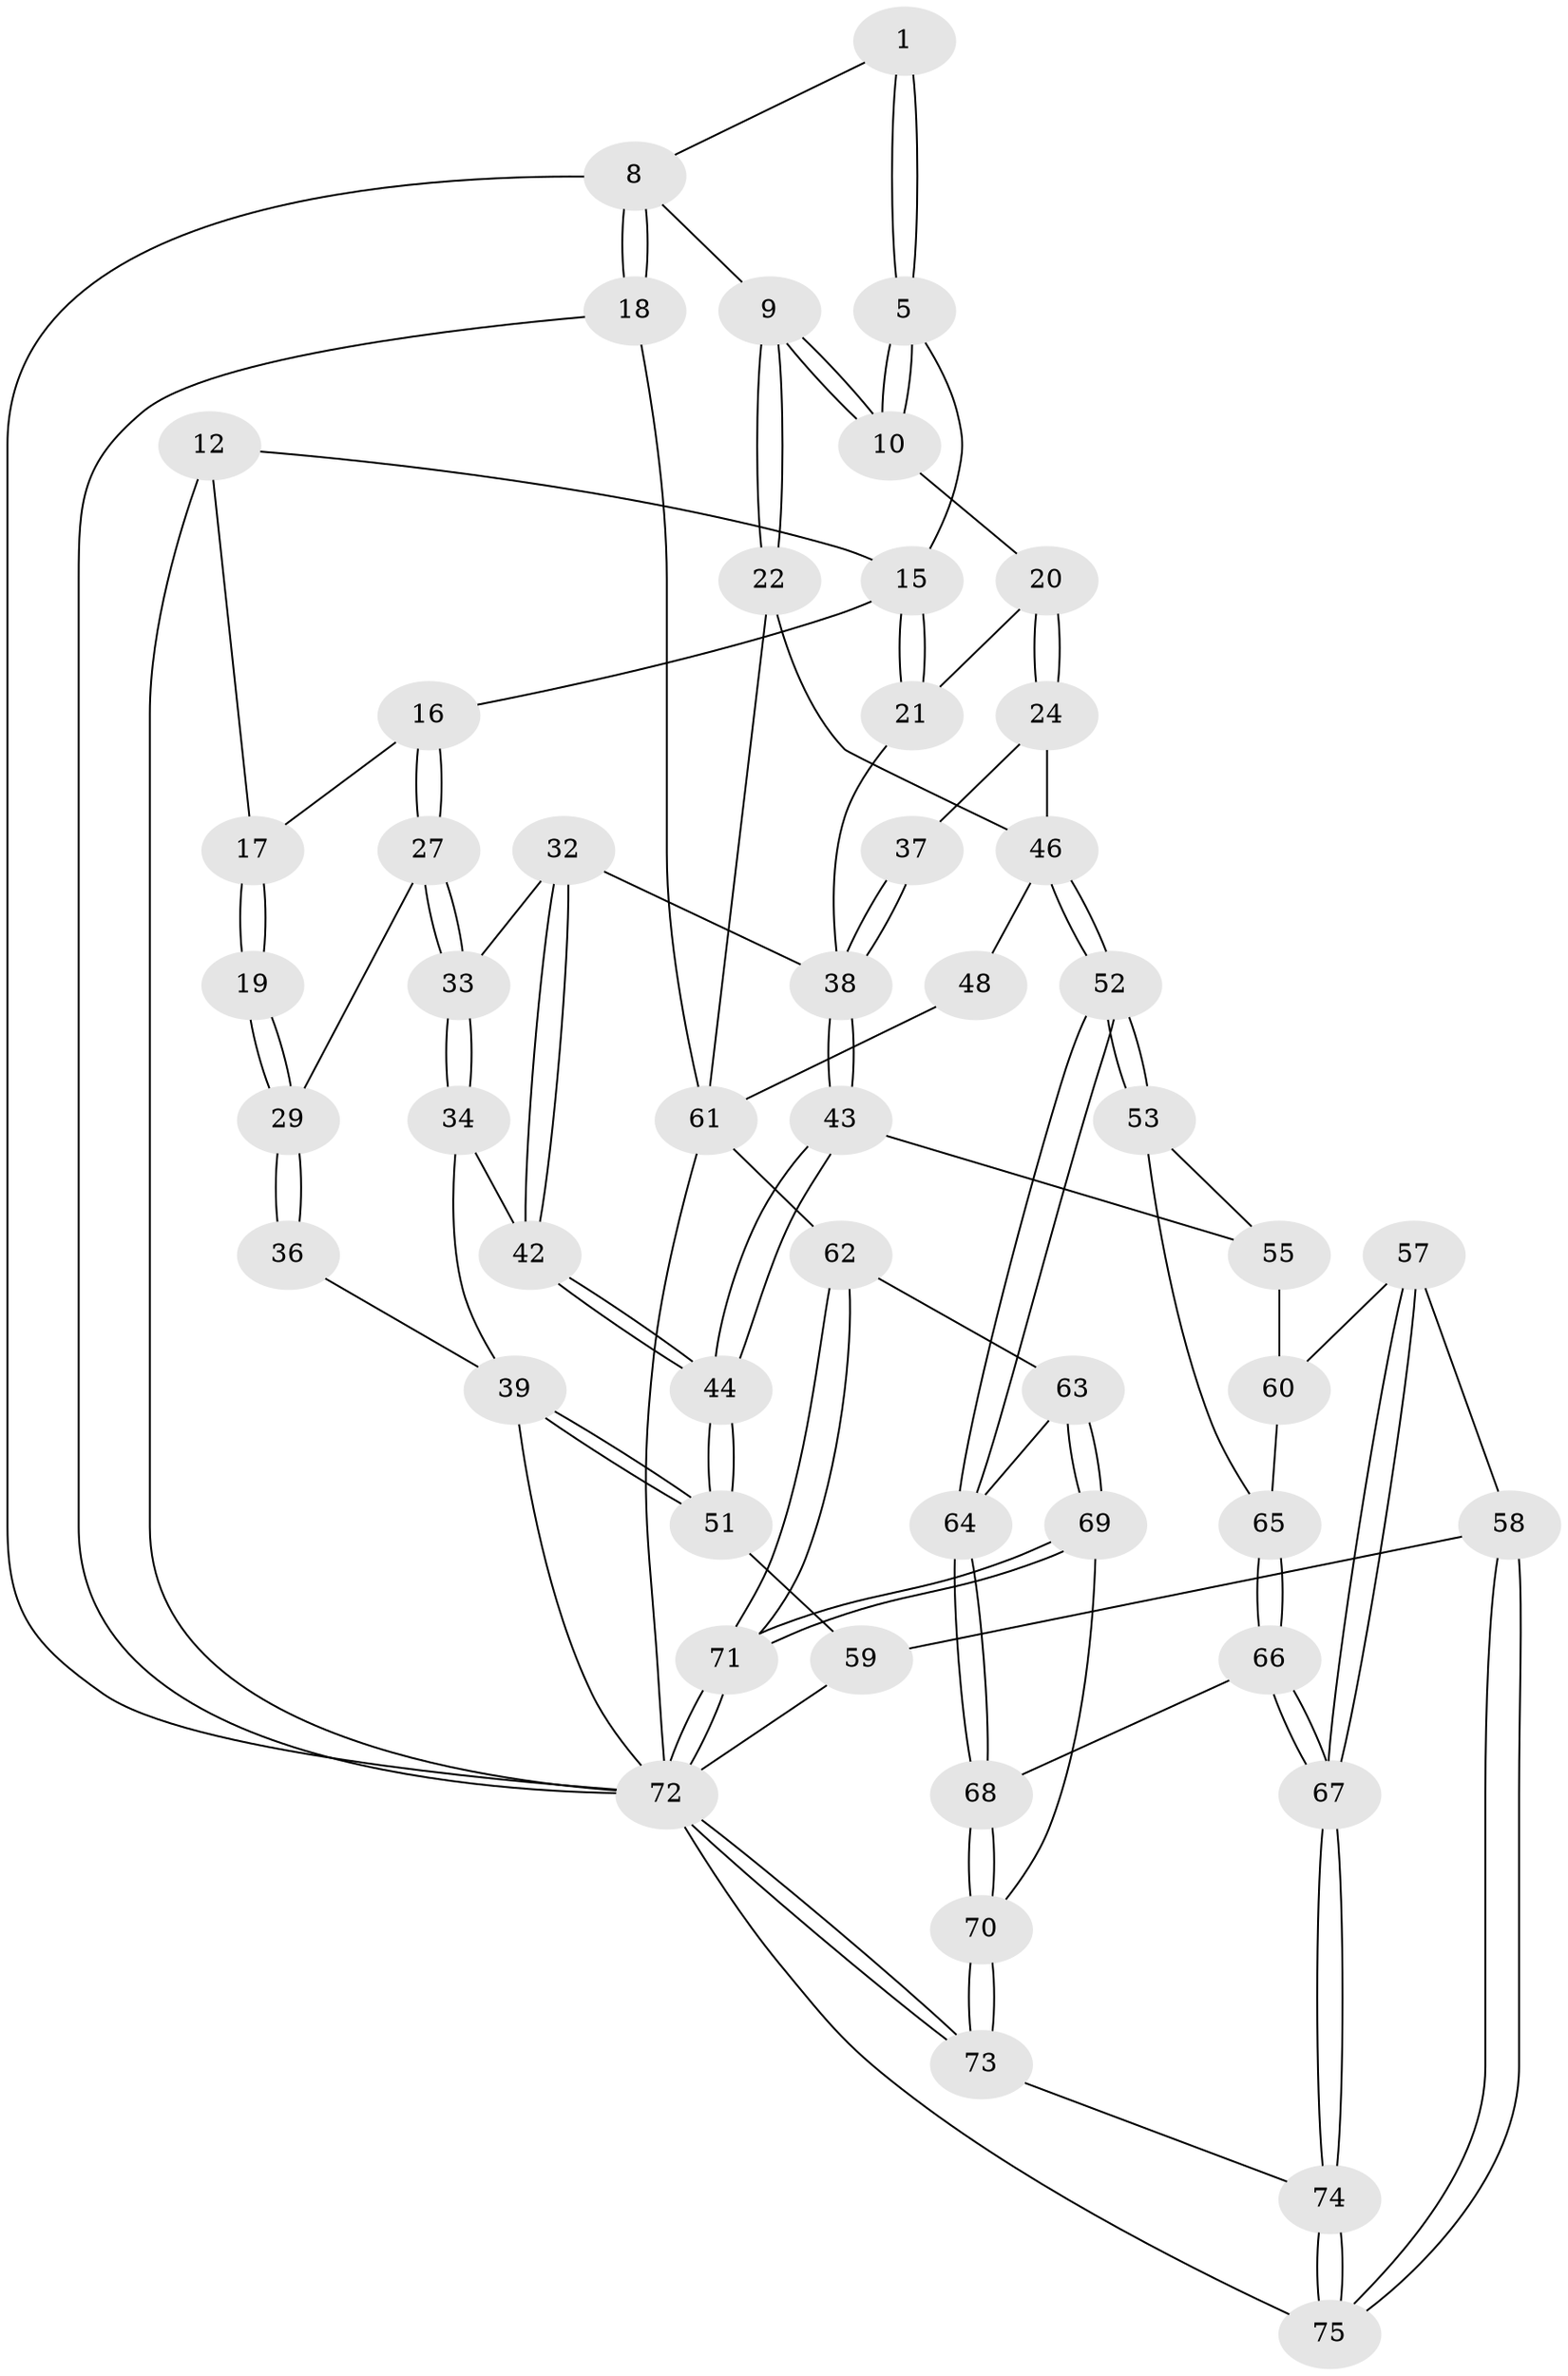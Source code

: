 // original degree distribution, {3: 0.04, 4: 0.28, 6: 0.26666666666666666, 5: 0.41333333333333333}
// Generated by graph-tools (version 1.1) at 2025/05/03/04/25 22:05:06]
// undirected, 52 vertices, 119 edges
graph export_dot {
graph [start="1"]
  node [color=gray90,style=filled];
  1 [pos="+0.6032421946168374+0"];
  5 [pos="+0.624357122673883+0.0640085908222001"];
  8 [pos="+0.8821387082210274+0.0671725474415978",super="+2"];
  9 [pos="+0.7568149986943357+0.17448276988353342"];
  10 [pos="+0.6455722341420526+0.11988047021403847"];
  12 [pos="+0+0",super="+11"];
  15 [pos="+0.3031891706301487+0.13020383950060957",super="+6"];
  16 [pos="+0.140187044343891+0.23216571709658942"];
  17 [pos="+0.10266351919873526+0.16674750532155835",super="+14+13"];
  18 [pos="+1+0.26169782945260933"];
  19 [pos="+0+0"];
  20 [pos="+0.573454108887385+0.20861462558107147"];
  21 [pos="+0.37534524824615706+0.24825783571079132"];
  22 [pos="+0.7724552645174252+0.20395483596007732"];
  24 [pos="+0.5909998592657187+0.46699583712760717"];
  27 [pos="+0.13742097673844458+0.23701655009060407"];
  29 [pos="+0+0.014940163379862571",super="+28"];
  32 [pos="+0.22315579837418423+0.38222405261864456"];
  33 [pos="+0.13974325261408765+0.27376928635229936"];
  34 [pos="+0.007904134007103452+0.41556146589437293"];
  36 [pos="+0+0.34267969891664496"];
  37 [pos="+0.45514727330391913+0.42116228862405525"];
  38 [pos="+0.3216371920694406+0.5549210974718204",super="+31+30"];
  39 [pos="+0+0.7208934204821823",super="+35"];
  42 [pos="+0.15943530181516882+0.5085536441566154"];
  43 [pos="+0.3199932770386033+0.5576019454602906"];
  44 [pos="+0.17596463159141965+0.5625366741377087"];
  46 [pos="+0.6215006739309341+0.5118431653442795",super="+23"];
  48 [pos="+0.9020246760271198+0.5782414500837956",super="+45"];
  51 [pos="+0.15233331322988292+0.6154018184813481"];
  52 [pos="+0.6043479309817579+0.5929560792700402"];
  53 [pos="+0.5941193514262627+0.5946718865112449"];
  55 [pos="+0.334442776945141+0.5728323255848627",super="+54"];
  57 [pos="+0.25459198826256507+0.7914564897159507"];
  58 [pos="+0.23788890283572633+0.7924100974162843"];
  59 [pos="+0.21494448362393123+0.7845010735162082"];
  60 [pos="+0.39818639570502457+0.6929921092868114",super="+56"];
  61 [pos="+0.8364322032451467+0.7222382841086747",super="+50+47"];
  62 [pos="+0.7480060947091847+0.7289298380770417"];
  63 [pos="+0.6484244326603081+0.6824883777136093"];
  64 [pos="+0.621582241231021+0.6612781663822559"];
  65 [pos="+0.4081378485174863+0.7001274144697403"];
  66 [pos="+0.45225075578509827+0.8119359386790366"];
  67 [pos="+0.40720816453301595+0.846934330810197"];
  68 [pos="+0.5157477254730517+0.7927587847688997"];
  69 [pos="+0.6557170842179212+0.8926314687777991"];
  70 [pos="+0.5569346662908975+0.8576009276261081"];
  71 [pos="+0.7497425287294833+1"];
  72 [pos="+0.8419007588373492+1",super="+49+40+4"];
  73 [pos="+0.5235744535690807+1"];
  74 [pos="+0.42685112025314625+1"];
  75 [pos="+0.2922741024667864+1"];
  1 -- 5;
  1 -- 5;
  1 -- 8;
  5 -- 10;
  5 -- 10;
  5 -- 15;
  8 -- 9;
  8 -- 18 [weight=2];
  8 -- 18;
  8 -- 72;
  9 -- 10;
  9 -- 10;
  9 -- 22;
  9 -- 22;
  10 -- 20;
  12 -- 17;
  12 -- 72 [weight=2];
  12 -- 15;
  15 -- 16;
  15 -- 21;
  15 -- 21;
  16 -- 17;
  16 -- 27;
  16 -- 27;
  17 -- 19 [weight=2];
  17 -- 19;
  18 -- 72;
  18 -- 61;
  19 -- 29;
  19 -- 29;
  20 -- 21;
  20 -- 24;
  20 -- 24;
  21 -- 38;
  22 -- 46;
  22 -- 61;
  24 -- 37;
  24 -- 46;
  27 -- 33;
  27 -- 33;
  27 -- 29;
  29 -- 36 [weight=2];
  29 -- 36;
  32 -- 33;
  32 -- 42;
  32 -- 42;
  32 -- 38;
  33 -- 34;
  33 -- 34;
  34 -- 42;
  34 -- 39;
  36 -- 39;
  37 -- 38 [weight=2];
  37 -- 38;
  38 -- 43;
  38 -- 43;
  39 -- 51;
  39 -- 51;
  39 -- 72;
  42 -- 44;
  42 -- 44;
  43 -- 44;
  43 -- 44;
  43 -- 55;
  44 -- 51;
  44 -- 51;
  46 -- 52;
  46 -- 52;
  46 -- 48;
  48 -- 61 [weight=3];
  51 -- 59;
  52 -- 53;
  52 -- 53;
  52 -- 64;
  52 -- 64;
  53 -- 65;
  53 -- 55;
  55 -- 60 [weight=2];
  57 -- 58;
  57 -- 67;
  57 -- 67;
  57 -- 60;
  58 -- 59;
  58 -- 75;
  58 -- 75;
  59 -- 72;
  60 -- 65;
  61 -- 62;
  61 -- 72;
  62 -- 63;
  62 -- 71;
  62 -- 71;
  63 -- 64;
  63 -- 69;
  63 -- 69;
  64 -- 68;
  64 -- 68;
  65 -- 66;
  65 -- 66;
  66 -- 67;
  66 -- 67;
  66 -- 68;
  67 -- 74;
  67 -- 74;
  68 -- 70;
  68 -- 70;
  69 -- 70;
  69 -- 71;
  69 -- 71;
  70 -- 73;
  70 -- 73;
  71 -- 72;
  71 -- 72;
  72 -- 73;
  72 -- 73;
  72 -- 75;
  73 -- 74;
  74 -- 75;
  74 -- 75;
}
